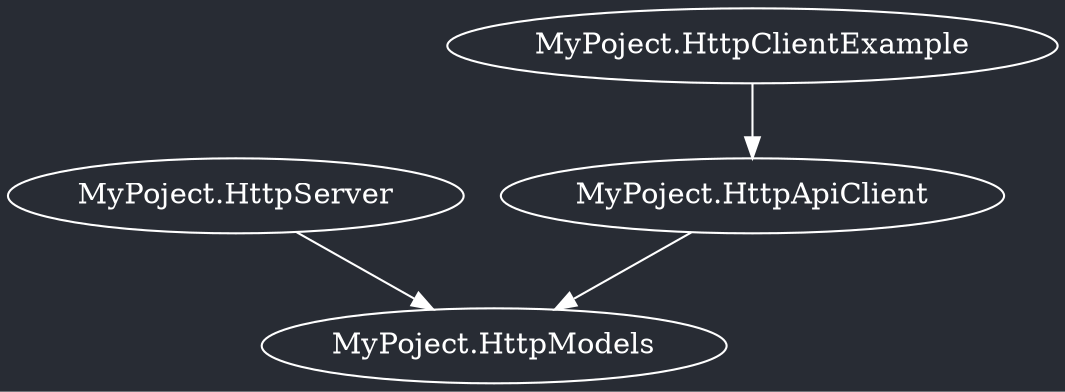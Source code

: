 /*
	App: https://graphviz.org/
	Plugin: https://plugins.jetbrains.com/plugin/10312-dot-language
*/

digraph G {
    rankdir=TB
	bgcolor="#282c34"
	node [color="white", fontcolor="white"]
	"MyPoject.HttpModels" [color="white"]
    "MyPoject.HttpServer" -> "MyPoject.HttpModels" [color="white"]
	"MyPoject.HttpApiClient" -> "MyPoject.HttpModels" [color="white"]
	"MyPoject.HttpClientExample" -> "MyPoject.HttpApiClient" [color="white"]
}